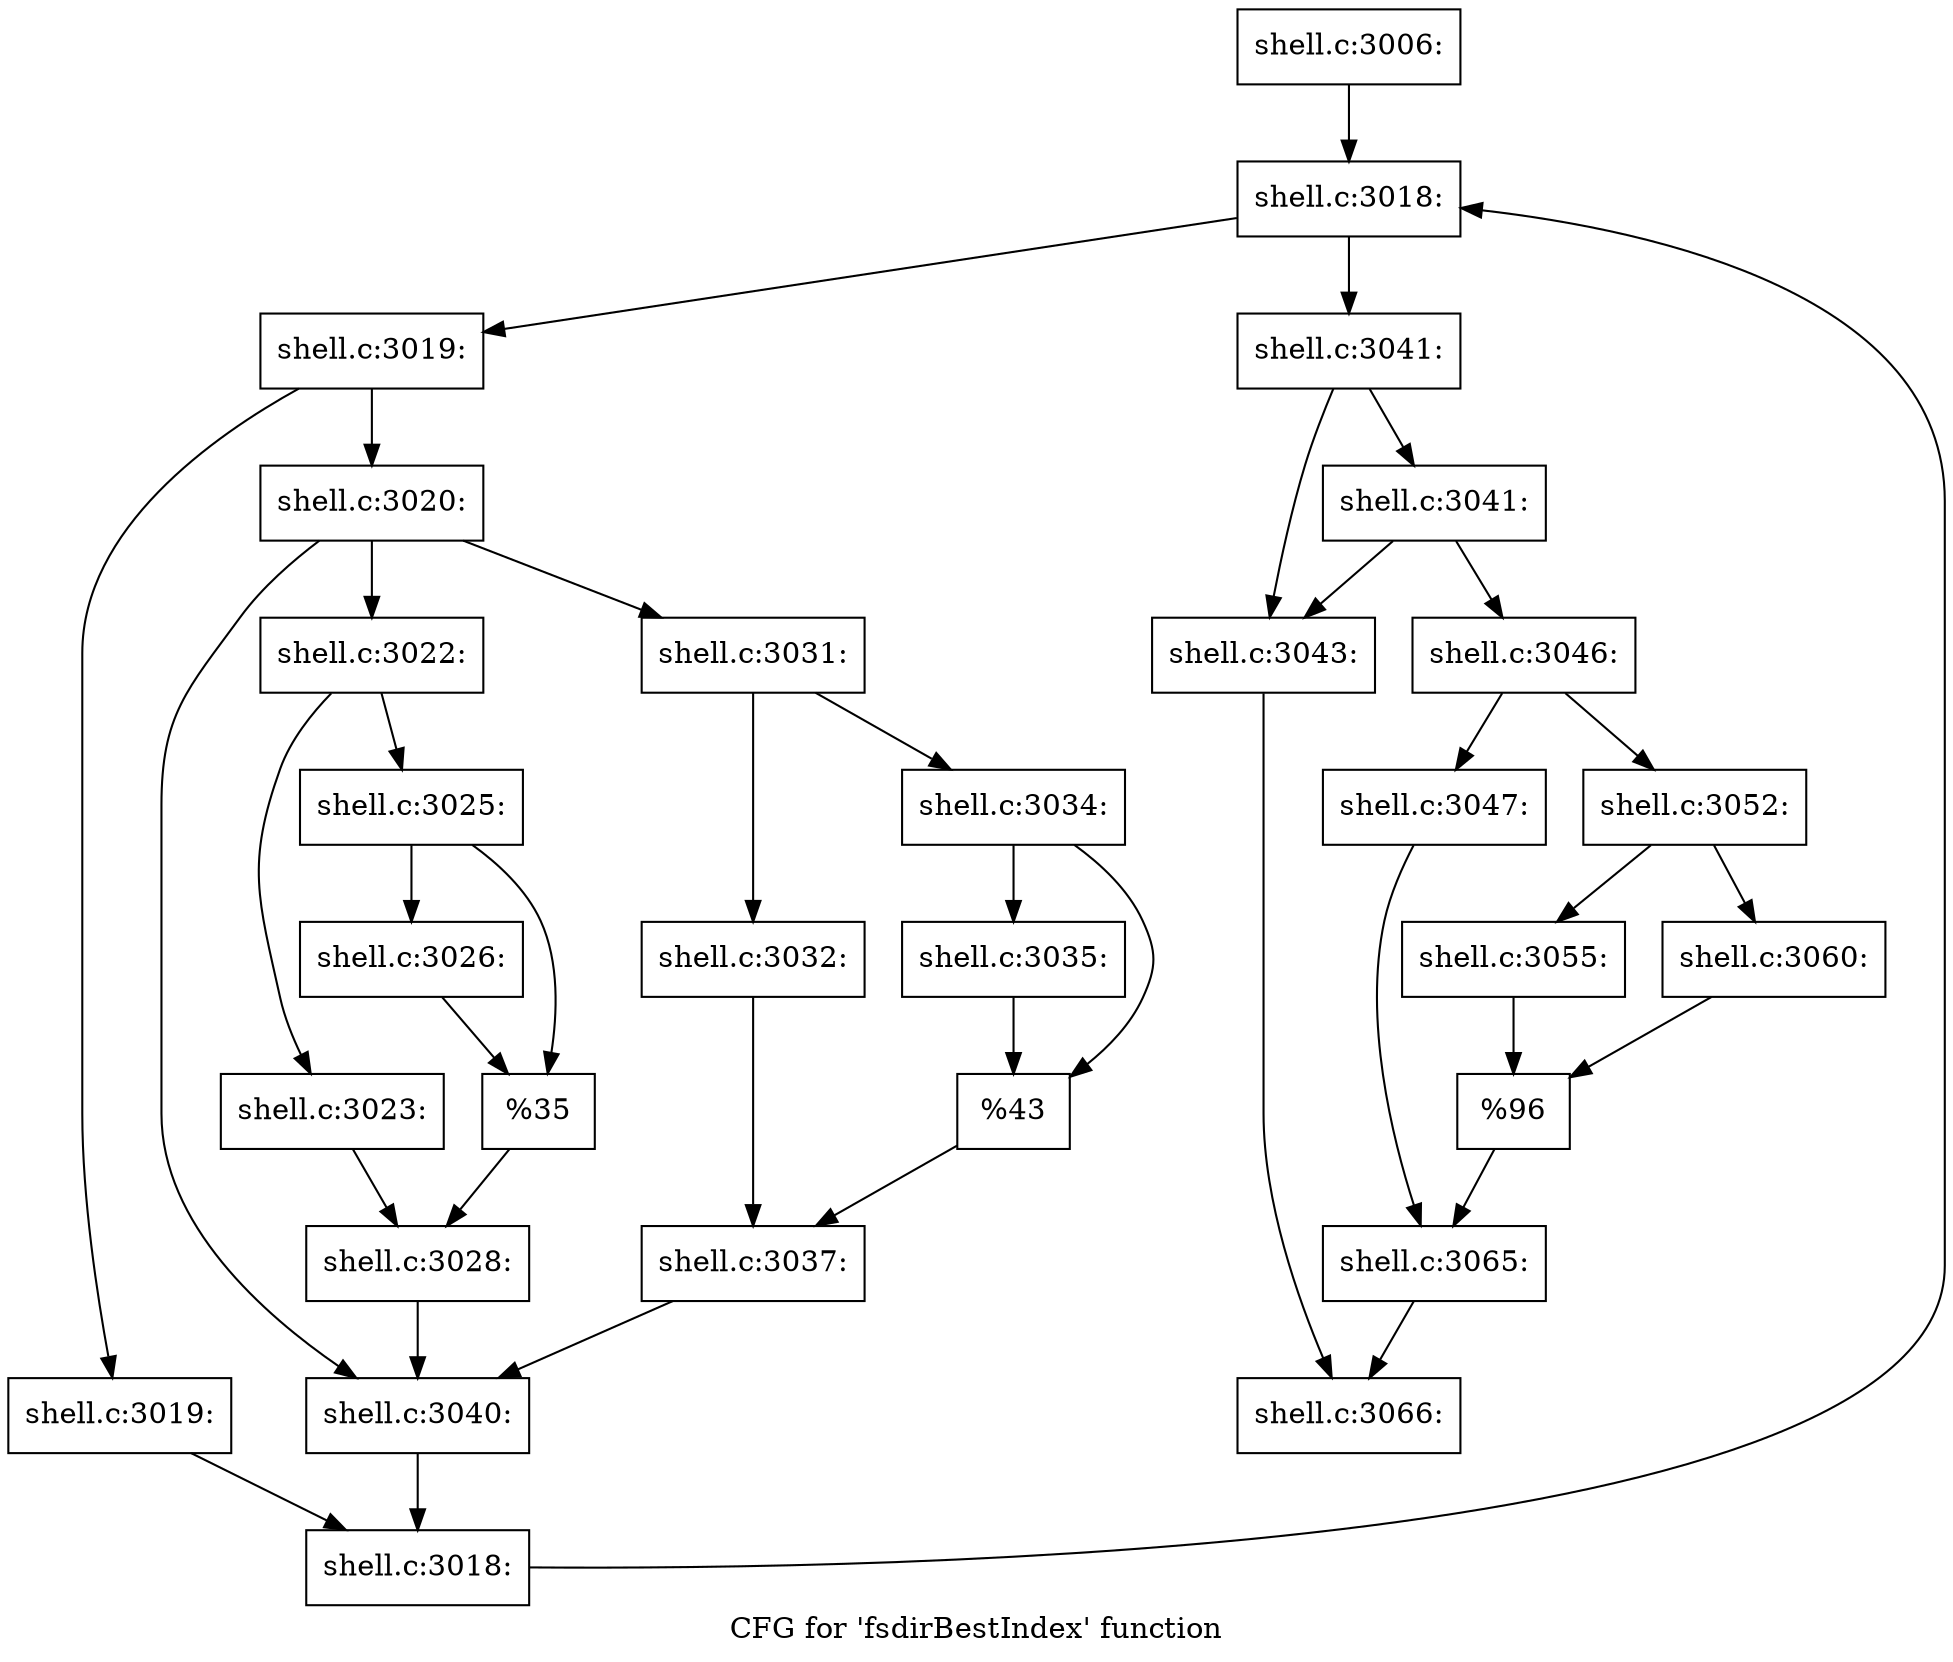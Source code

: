 digraph "CFG for 'fsdirBestIndex' function" {
	label="CFG for 'fsdirBestIndex' function";

	Node0x56027686d4d0 [shape=record,label="{shell.c:3006:}"];
	Node0x56027686d4d0 -> Node0x56027686fc70;
	Node0x56027686fc70 [shape=record,label="{shell.c:3018:}"];
	Node0x56027686fc70 -> Node0x56027686fe90;
	Node0x56027686fc70 -> Node0x56027686fac0;
	Node0x56027686fe90 [shape=record,label="{shell.c:3019:}"];
	Node0x56027686fe90 -> Node0x560276870470;
	Node0x56027686fe90 -> Node0x5602768704c0;
	Node0x560276870470 [shape=record,label="{shell.c:3019:}"];
	Node0x560276870470 -> Node0x56027686fe00;
	Node0x5602768704c0 [shape=record,label="{shell.c:3020:}"];
	Node0x5602768704c0 -> Node0x5602768709f0;
	Node0x5602768704c0 -> Node0x560276871020;
	Node0x5602768704c0 -> Node0x560276872150;
	Node0x560276871020 [shape=record,label="{shell.c:3022:}"];
	Node0x560276871020 -> Node0x560276871180;
	Node0x560276871020 -> Node0x560276871220;
	Node0x560276871180 [shape=record,label="{shell.c:3023:}"];
	Node0x560276871180 -> Node0x5602768711d0;
	Node0x560276871220 [shape=record,label="{shell.c:3025:}"];
	Node0x560276871220 -> Node0x560276871a40;
	Node0x560276871220 -> Node0x560276871a90;
	Node0x560276871a40 [shape=record,label="{shell.c:3026:}"];
	Node0x560276871a40 -> Node0x560276871a90;
	Node0x560276871a90 [shape=record,label="{%35}"];
	Node0x560276871a90 -> Node0x5602768711d0;
	Node0x5602768711d0 [shape=record,label="{shell.c:3028:}"];
	Node0x5602768711d0 -> Node0x5602768709f0;
	Node0x560276872150 [shape=record,label="{shell.c:3031:}"];
	Node0x560276872150 -> Node0x5602768722b0;
	Node0x560276872150 -> Node0x560276872350;
	Node0x5602768722b0 [shape=record,label="{shell.c:3032:}"];
	Node0x5602768722b0 -> Node0x560276872300;
	Node0x560276872350 [shape=record,label="{shell.c:3034:}"];
	Node0x560276872350 -> Node0x560276872b70;
	Node0x560276872350 -> Node0x560276872bc0;
	Node0x560276872b70 [shape=record,label="{shell.c:3035:}"];
	Node0x560276872b70 -> Node0x560276872bc0;
	Node0x560276872bc0 [shape=record,label="{%43}"];
	Node0x560276872bc0 -> Node0x560276872300;
	Node0x560276872300 [shape=record,label="{shell.c:3037:}"];
	Node0x560276872300 -> Node0x5602768709f0;
	Node0x5602768709f0 [shape=record,label="{shell.c:3040:}"];
	Node0x5602768709f0 -> Node0x56027686fe00;
	Node0x56027686fe00 [shape=record,label="{shell.c:3018:}"];
	Node0x56027686fe00 -> Node0x56027686fc70;
	Node0x56027686fac0 [shape=record,label="{shell.c:3041:}"];
	Node0x56027686fac0 -> Node0x560276870c40;
	Node0x56027686fac0 -> Node0x560276873aa0;
	Node0x560276873aa0 [shape=record,label="{shell.c:3041:}"];
	Node0x560276873aa0 -> Node0x560276870c40;
	Node0x560276873aa0 -> Node0x560276873a50;
	Node0x560276870c40 [shape=record,label="{shell.c:3043:}"];
	Node0x560276870c40 -> Node0x560276869dd0;
	Node0x560276873a50 [shape=record,label="{shell.c:3046:}"];
	Node0x560276873a50 -> Node0x560276874170;
	Node0x560276873a50 -> Node0x560276874210;
	Node0x560276874170 [shape=record,label="{shell.c:3047:}"];
	Node0x560276874170 -> Node0x5602768741c0;
	Node0x560276874210 [shape=record,label="{shell.c:3052:}"];
	Node0x560276874210 -> Node0x5602768757a0;
	Node0x560276874210 -> Node0x560276875840;
	Node0x5602768757a0 [shape=record,label="{shell.c:3055:}"];
	Node0x5602768757a0 -> Node0x5602768757f0;
	Node0x560276875840 [shape=record,label="{shell.c:3060:}"];
	Node0x560276875840 -> Node0x5602768757f0;
	Node0x5602768757f0 [shape=record,label="{%96}"];
	Node0x5602768757f0 -> Node0x5602768741c0;
	Node0x5602768741c0 [shape=record,label="{shell.c:3065:}"];
	Node0x5602768741c0 -> Node0x560276869dd0;
	Node0x560276869dd0 [shape=record,label="{shell.c:3066:}"];
}
